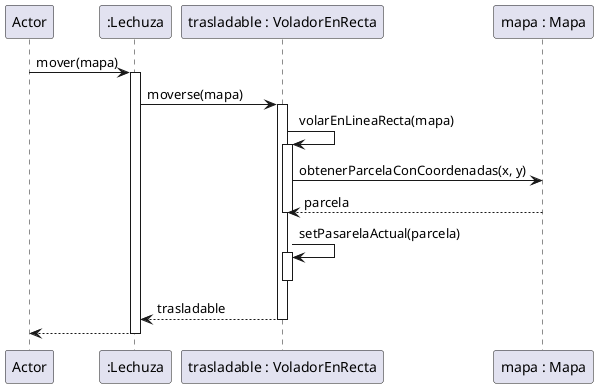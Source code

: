 @startuml
participant Actor
Actor -> ":Lechuza" : mover(mapa)
activate ":Lechuza"
":Lechuza" -> "trasladable : VoladorEnRecta" : moverse(mapa)
activate "trasladable : VoladorEnRecta"
"trasladable : VoladorEnRecta" -> "trasladable : VoladorEnRecta" : volarEnLineaRecta(mapa)
activate "trasladable : VoladorEnRecta"
"trasladable : VoladorEnRecta" -> "mapa : Mapa" : obtenerParcelaConCoordenadas(x, y)
"mapa : Mapa" -->  "trasladable : VoladorEnRecta"  : parcela
deactivate "trasladable : VoladorEnRecta"

"trasladable : VoladorEnRecta" ->  "trasladable : VoladorEnRecta" : setPasarelaActual(parcela)
activate "trasladable : VoladorEnRecta"
deactivate "trasladable : VoladorEnRecta"
"trasladable : VoladorEnRecta" --> ":Lechuza": trasladable
deactivate "trasladable : VoladorEnRecta"

return
@enduml